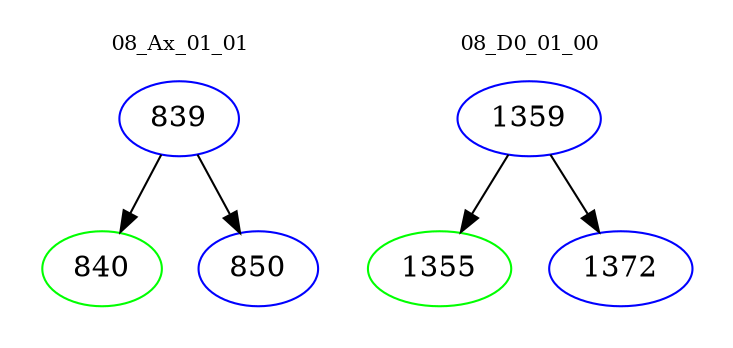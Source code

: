 digraph{
subgraph cluster_0 {
color = white
label = "08_Ax_01_01";
fontsize=10;
T0_839 [label="839", color="blue"]
T0_839 -> T0_840 [color="black"]
T0_840 [label="840", color="green"]
T0_839 -> T0_850 [color="black"]
T0_850 [label="850", color="blue"]
}
subgraph cluster_1 {
color = white
label = "08_D0_01_00";
fontsize=10;
T1_1359 [label="1359", color="blue"]
T1_1359 -> T1_1355 [color="black"]
T1_1355 [label="1355", color="green"]
T1_1359 -> T1_1372 [color="black"]
T1_1372 [label="1372", color="blue"]
}
}
